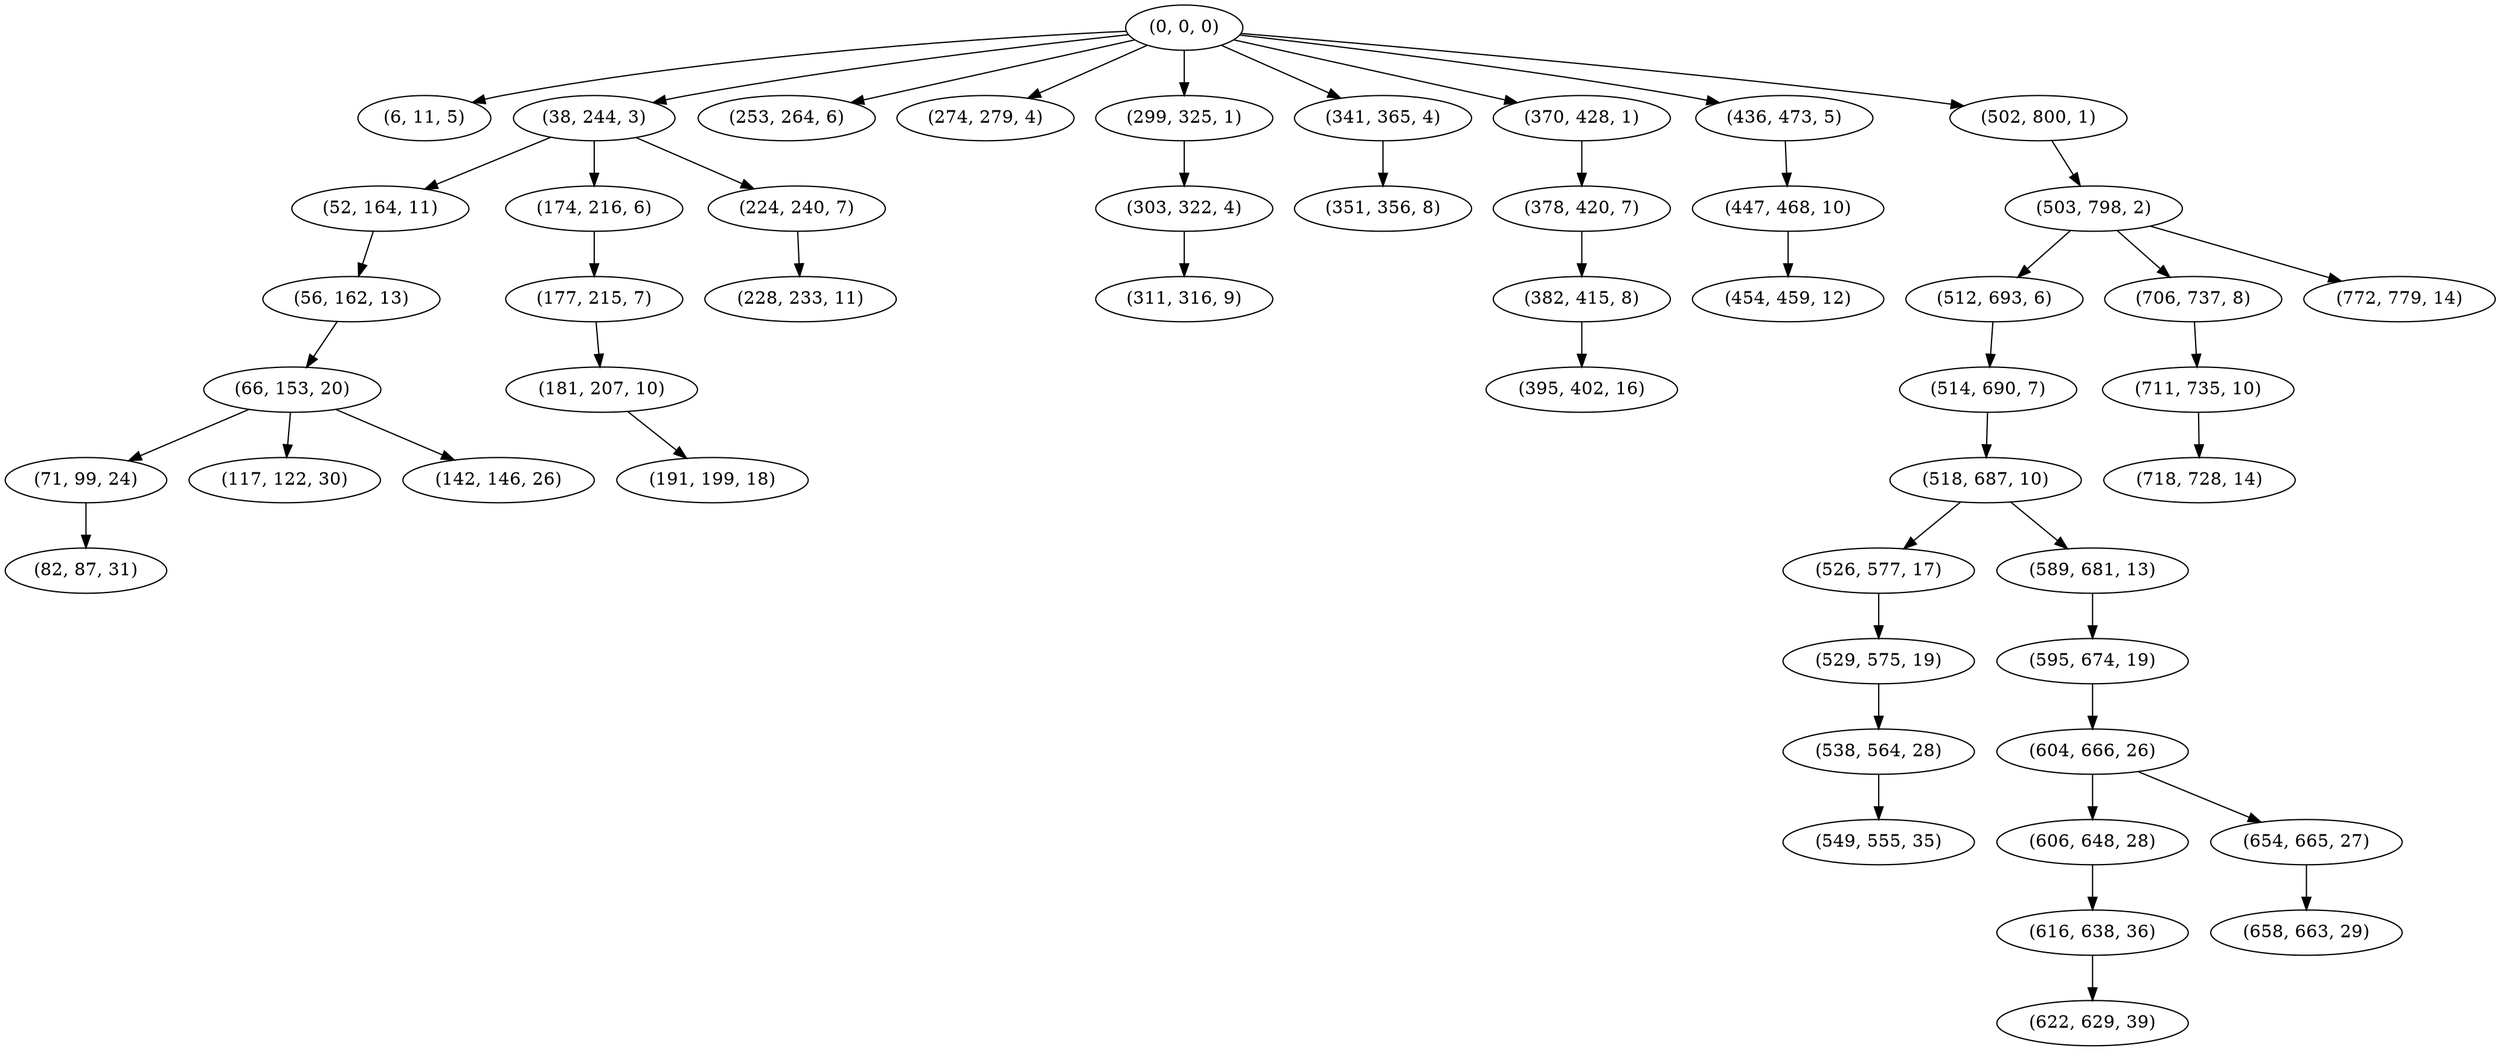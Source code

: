 digraph tree {
    "(0, 0, 0)";
    "(6, 11, 5)";
    "(38, 244, 3)";
    "(52, 164, 11)";
    "(56, 162, 13)";
    "(66, 153, 20)";
    "(71, 99, 24)";
    "(82, 87, 31)";
    "(117, 122, 30)";
    "(142, 146, 26)";
    "(174, 216, 6)";
    "(177, 215, 7)";
    "(181, 207, 10)";
    "(191, 199, 18)";
    "(224, 240, 7)";
    "(228, 233, 11)";
    "(253, 264, 6)";
    "(274, 279, 4)";
    "(299, 325, 1)";
    "(303, 322, 4)";
    "(311, 316, 9)";
    "(341, 365, 4)";
    "(351, 356, 8)";
    "(370, 428, 1)";
    "(378, 420, 7)";
    "(382, 415, 8)";
    "(395, 402, 16)";
    "(436, 473, 5)";
    "(447, 468, 10)";
    "(454, 459, 12)";
    "(502, 800, 1)";
    "(503, 798, 2)";
    "(512, 693, 6)";
    "(514, 690, 7)";
    "(518, 687, 10)";
    "(526, 577, 17)";
    "(529, 575, 19)";
    "(538, 564, 28)";
    "(549, 555, 35)";
    "(589, 681, 13)";
    "(595, 674, 19)";
    "(604, 666, 26)";
    "(606, 648, 28)";
    "(616, 638, 36)";
    "(622, 629, 39)";
    "(654, 665, 27)";
    "(658, 663, 29)";
    "(706, 737, 8)";
    "(711, 735, 10)";
    "(718, 728, 14)";
    "(772, 779, 14)";
    "(0, 0, 0)" -> "(6, 11, 5)";
    "(0, 0, 0)" -> "(38, 244, 3)";
    "(0, 0, 0)" -> "(253, 264, 6)";
    "(0, 0, 0)" -> "(274, 279, 4)";
    "(0, 0, 0)" -> "(299, 325, 1)";
    "(0, 0, 0)" -> "(341, 365, 4)";
    "(0, 0, 0)" -> "(370, 428, 1)";
    "(0, 0, 0)" -> "(436, 473, 5)";
    "(0, 0, 0)" -> "(502, 800, 1)";
    "(38, 244, 3)" -> "(52, 164, 11)";
    "(38, 244, 3)" -> "(174, 216, 6)";
    "(38, 244, 3)" -> "(224, 240, 7)";
    "(52, 164, 11)" -> "(56, 162, 13)";
    "(56, 162, 13)" -> "(66, 153, 20)";
    "(66, 153, 20)" -> "(71, 99, 24)";
    "(66, 153, 20)" -> "(117, 122, 30)";
    "(66, 153, 20)" -> "(142, 146, 26)";
    "(71, 99, 24)" -> "(82, 87, 31)";
    "(174, 216, 6)" -> "(177, 215, 7)";
    "(177, 215, 7)" -> "(181, 207, 10)";
    "(181, 207, 10)" -> "(191, 199, 18)";
    "(224, 240, 7)" -> "(228, 233, 11)";
    "(299, 325, 1)" -> "(303, 322, 4)";
    "(303, 322, 4)" -> "(311, 316, 9)";
    "(341, 365, 4)" -> "(351, 356, 8)";
    "(370, 428, 1)" -> "(378, 420, 7)";
    "(378, 420, 7)" -> "(382, 415, 8)";
    "(382, 415, 8)" -> "(395, 402, 16)";
    "(436, 473, 5)" -> "(447, 468, 10)";
    "(447, 468, 10)" -> "(454, 459, 12)";
    "(502, 800, 1)" -> "(503, 798, 2)";
    "(503, 798, 2)" -> "(512, 693, 6)";
    "(503, 798, 2)" -> "(706, 737, 8)";
    "(503, 798, 2)" -> "(772, 779, 14)";
    "(512, 693, 6)" -> "(514, 690, 7)";
    "(514, 690, 7)" -> "(518, 687, 10)";
    "(518, 687, 10)" -> "(526, 577, 17)";
    "(518, 687, 10)" -> "(589, 681, 13)";
    "(526, 577, 17)" -> "(529, 575, 19)";
    "(529, 575, 19)" -> "(538, 564, 28)";
    "(538, 564, 28)" -> "(549, 555, 35)";
    "(589, 681, 13)" -> "(595, 674, 19)";
    "(595, 674, 19)" -> "(604, 666, 26)";
    "(604, 666, 26)" -> "(606, 648, 28)";
    "(604, 666, 26)" -> "(654, 665, 27)";
    "(606, 648, 28)" -> "(616, 638, 36)";
    "(616, 638, 36)" -> "(622, 629, 39)";
    "(654, 665, 27)" -> "(658, 663, 29)";
    "(706, 737, 8)" -> "(711, 735, 10)";
    "(711, 735, 10)" -> "(718, 728, 14)";
}

